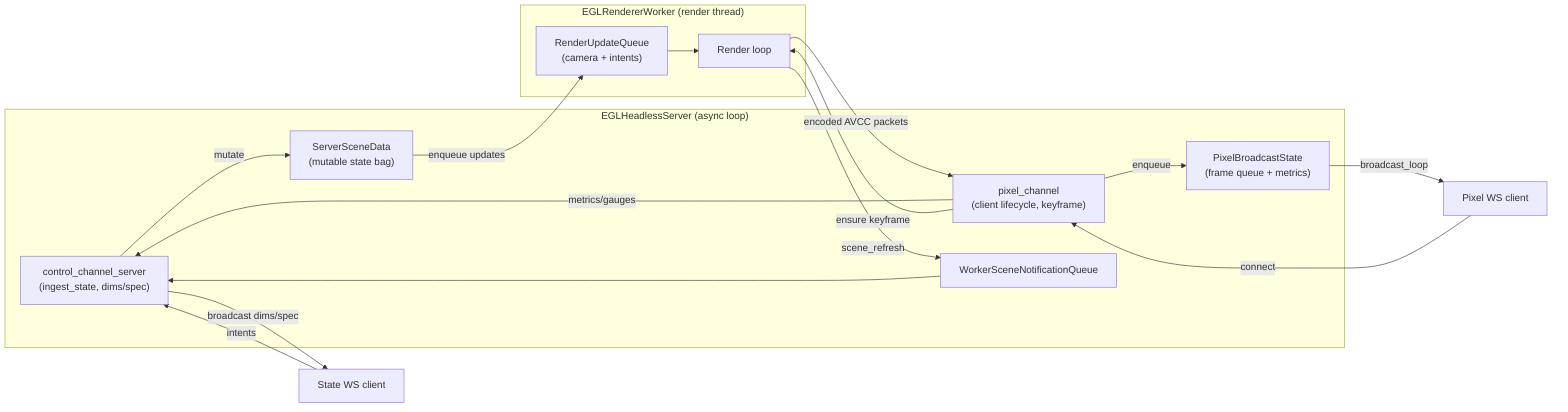 graph LR
    %% Async control loop components
    subgraph AsyncLoop["EGLHeadlessServer (async loop)"]
        SSC["control_channel_server\n(ingest_state, dims/spec)"]
        PCH["pixel_channel\n(client lifecycle, keyframe)"]
        SceneBag["ServerSceneData\n(mutable state bag)"]
        PixelBag["PixelBroadcastState\n(frame queue + metrics)"]
        WQueue["WorkerSceneNotificationQueue"]
    end

    %% Worker thread + helpers
    subgraph WorkerThread["EGLRendererWorker (render thread)"]
        Worker["Render loop"]
        SceneQueue["RenderUpdateQueue\n(camera + intents)"]
    end

    %% Clients
    StateClient["State WS client"]
    PixelClient["Pixel WS client"]

    %% Data/control flow
    StateClient -->|intents| SSC
    SSC -->|mutate| SceneBag
    SSC -->|broadcast dims/spec| StateClient
    SceneBag -->|enqueue updates| SceneQueue
    SceneQueue --> Worker
    Worker -->|scene_refresh| WQueue
    WQueue --> SSC

    PixelClient -->|connect| PCH
    PCH -->|metrics/gauges| SSC
    Worker -->|encoded AVCC packets| PCH
    PCH -->|enqueue| PixelBag
    PixelBag -->|broadcast_loop| PixelClient
    PCH -->|ensure keyframe| Worker